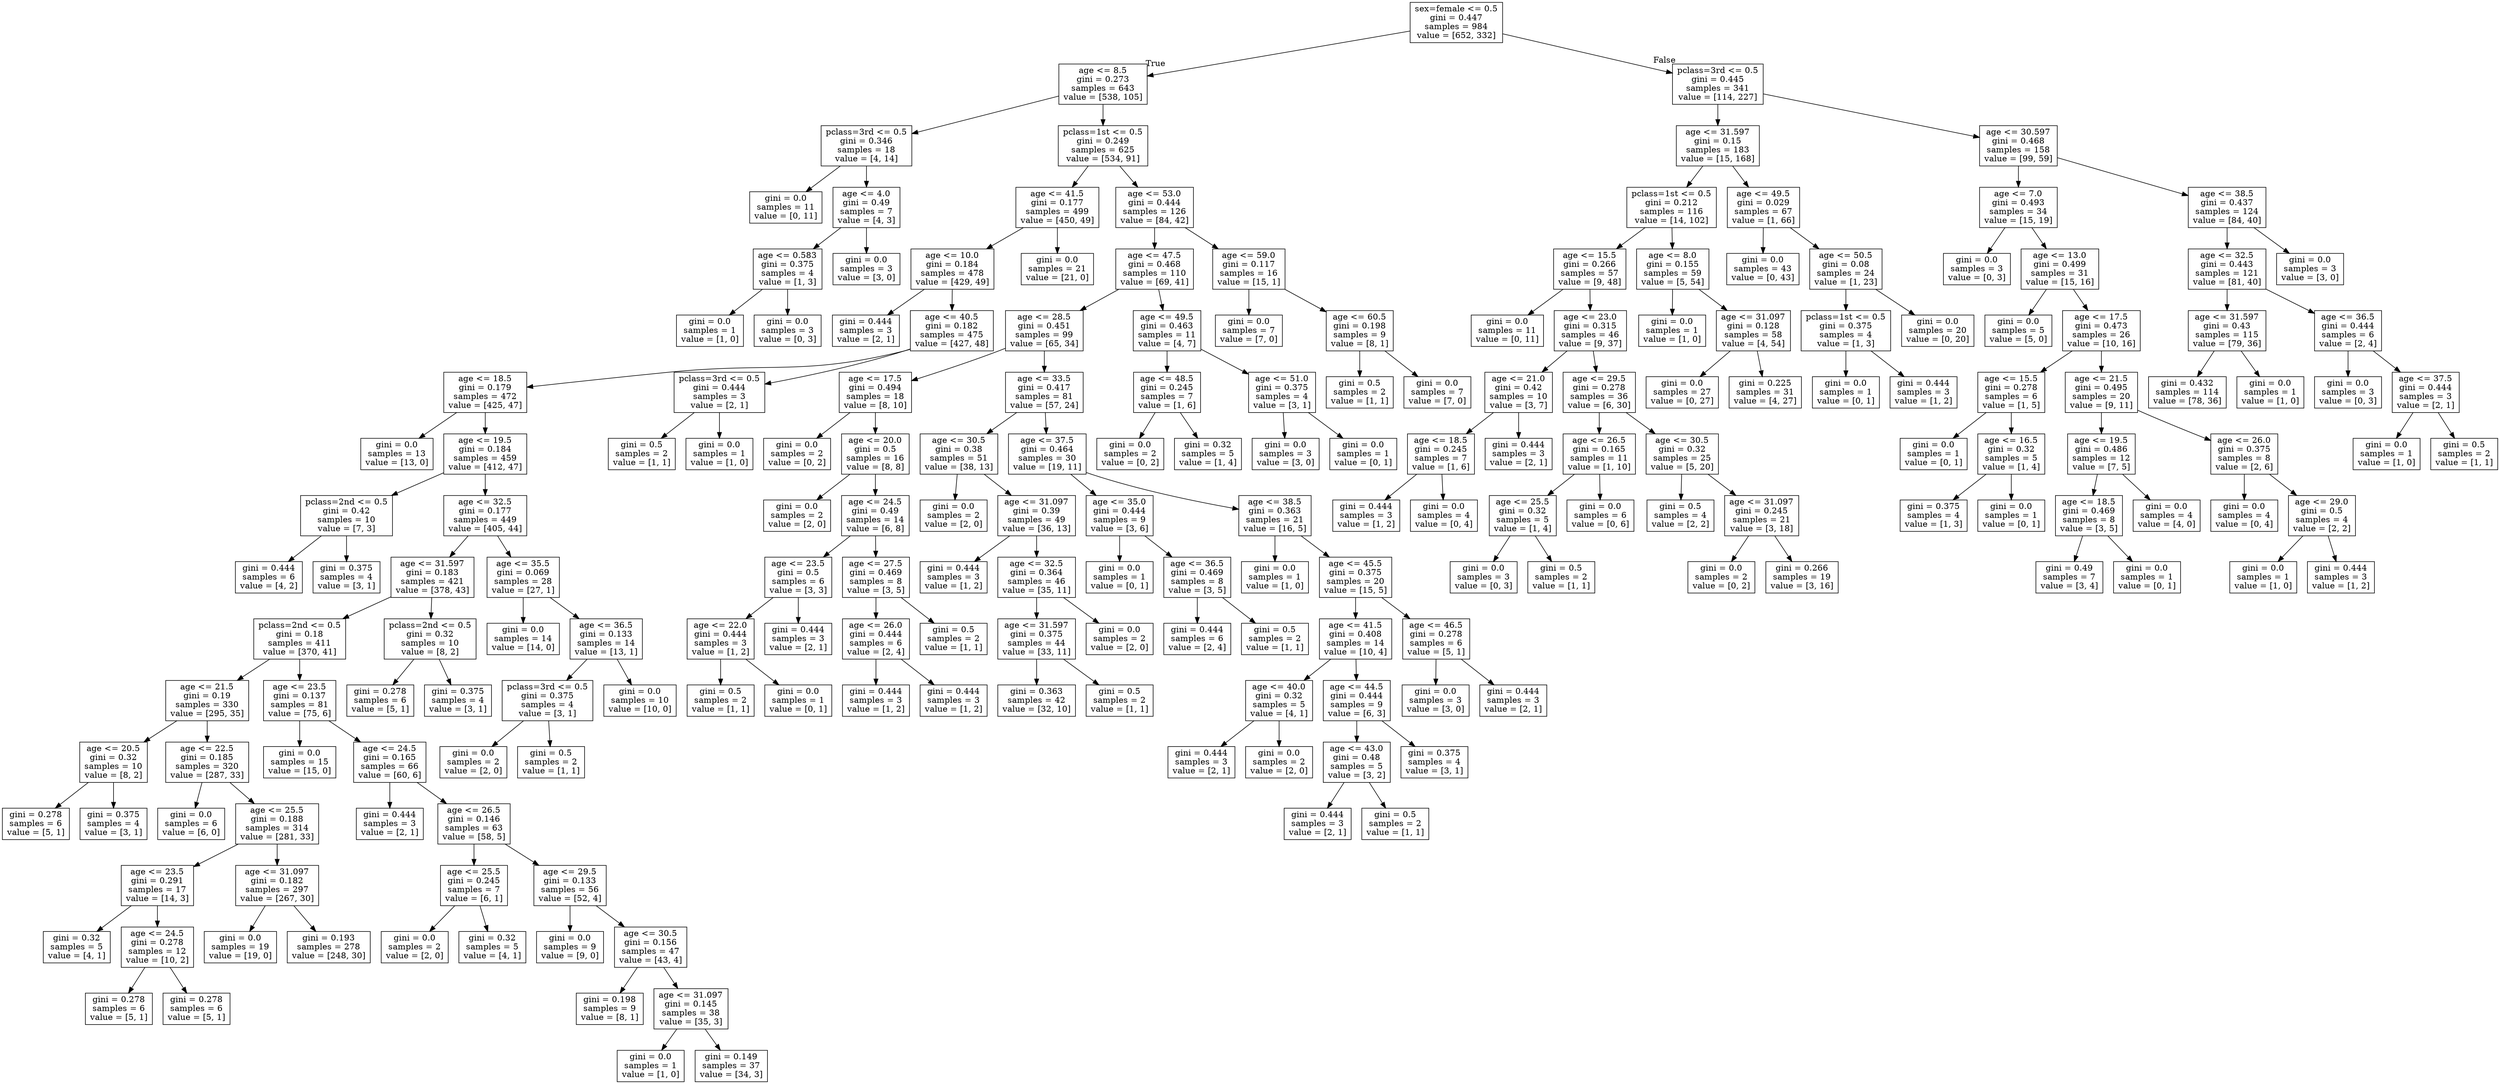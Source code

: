 digraph Tree {
node [shape=box] ;
0 [label="sex=female <= 0.5\ngini = 0.447\nsamples = 984\nvalue = [652, 332]"] ;
1 [label="age <= 8.5\ngini = 0.273\nsamples = 643\nvalue = [538, 105]"] ;
0 -> 1 [labeldistance=2.5, labelangle=45, headlabel="True"] ;
2 [label="pclass=3rd <= 0.5\ngini = 0.346\nsamples = 18\nvalue = [4, 14]"] ;
1 -> 2 ;
3 [label="gini = 0.0\nsamples = 11\nvalue = [0, 11]"] ;
2 -> 3 ;
4 [label="age <= 4.0\ngini = 0.49\nsamples = 7\nvalue = [4, 3]"] ;
2 -> 4 ;
5 [label="age <= 0.583\ngini = 0.375\nsamples = 4\nvalue = [1, 3]"] ;
4 -> 5 ;
6 [label="gini = 0.0\nsamples = 1\nvalue = [1, 0]"] ;
5 -> 6 ;
7 [label="gini = 0.0\nsamples = 3\nvalue = [0, 3]"] ;
5 -> 7 ;
8 [label="gini = 0.0\nsamples = 3\nvalue = [3, 0]"] ;
4 -> 8 ;
9 [label="pclass=1st <= 0.5\ngini = 0.249\nsamples = 625\nvalue = [534, 91]"] ;
1 -> 9 ;
10 [label="age <= 41.5\ngini = 0.177\nsamples = 499\nvalue = [450, 49]"] ;
9 -> 10 ;
11 [label="age <= 10.0\ngini = 0.184\nsamples = 478\nvalue = [429, 49]"] ;
10 -> 11 ;
12 [label="gini = 0.444\nsamples = 3\nvalue = [2, 1]"] ;
11 -> 12 ;
13 [label="age <= 40.5\ngini = 0.182\nsamples = 475\nvalue = [427, 48]"] ;
11 -> 13 ;
14 [label="age <= 18.5\ngini = 0.179\nsamples = 472\nvalue = [425, 47]"] ;
13 -> 14 ;
15 [label="gini = 0.0\nsamples = 13\nvalue = [13, 0]"] ;
14 -> 15 ;
16 [label="age <= 19.5\ngini = 0.184\nsamples = 459\nvalue = [412, 47]"] ;
14 -> 16 ;
17 [label="pclass=2nd <= 0.5\ngini = 0.42\nsamples = 10\nvalue = [7, 3]"] ;
16 -> 17 ;
18 [label="gini = 0.444\nsamples = 6\nvalue = [4, 2]"] ;
17 -> 18 ;
19 [label="gini = 0.375\nsamples = 4\nvalue = [3, 1]"] ;
17 -> 19 ;
20 [label="age <= 32.5\ngini = 0.177\nsamples = 449\nvalue = [405, 44]"] ;
16 -> 20 ;
21 [label="age <= 31.597\ngini = 0.183\nsamples = 421\nvalue = [378, 43]"] ;
20 -> 21 ;
22 [label="pclass=2nd <= 0.5\ngini = 0.18\nsamples = 411\nvalue = [370, 41]"] ;
21 -> 22 ;
23 [label="age <= 21.5\ngini = 0.19\nsamples = 330\nvalue = [295, 35]"] ;
22 -> 23 ;
24 [label="age <= 20.5\ngini = 0.32\nsamples = 10\nvalue = [8, 2]"] ;
23 -> 24 ;
25 [label="gini = 0.278\nsamples = 6\nvalue = [5, 1]"] ;
24 -> 25 ;
26 [label="gini = 0.375\nsamples = 4\nvalue = [3, 1]"] ;
24 -> 26 ;
27 [label="age <= 22.5\ngini = 0.185\nsamples = 320\nvalue = [287, 33]"] ;
23 -> 27 ;
28 [label="gini = 0.0\nsamples = 6\nvalue = [6, 0]"] ;
27 -> 28 ;
29 [label="age <= 25.5\ngini = 0.188\nsamples = 314\nvalue = [281, 33]"] ;
27 -> 29 ;
30 [label="age <= 23.5\ngini = 0.291\nsamples = 17\nvalue = [14, 3]"] ;
29 -> 30 ;
31 [label="gini = 0.32\nsamples = 5\nvalue = [4, 1]"] ;
30 -> 31 ;
32 [label="age <= 24.5\ngini = 0.278\nsamples = 12\nvalue = [10, 2]"] ;
30 -> 32 ;
33 [label="gini = 0.278\nsamples = 6\nvalue = [5, 1]"] ;
32 -> 33 ;
34 [label="gini = 0.278\nsamples = 6\nvalue = [5, 1]"] ;
32 -> 34 ;
35 [label="age <= 31.097\ngini = 0.182\nsamples = 297\nvalue = [267, 30]"] ;
29 -> 35 ;
36 [label="gini = 0.0\nsamples = 19\nvalue = [19, 0]"] ;
35 -> 36 ;
37 [label="gini = 0.193\nsamples = 278\nvalue = [248, 30]"] ;
35 -> 37 ;
38 [label="age <= 23.5\ngini = 0.137\nsamples = 81\nvalue = [75, 6]"] ;
22 -> 38 ;
39 [label="gini = 0.0\nsamples = 15\nvalue = [15, 0]"] ;
38 -> 39 ;
40 [label="age <= 24.5\ngini = 0.165\nsamples = 66\nvalue = [60, 6]"] ;
38 -> 40 ;
41 [label="gini = 0.444\nsamples = 3\nvalue = [2, 1]"] ;
40 -> 41 ;
42 [label="age <= 26.5\ngini = 0.146\nsamples = 63\nvalue = [58, 5]"] ;
40 -> 42 ;
43 [label="age <= 25.5\ngini = 0.245\nsamples = 7\nvalue = [6, 1]"] ;
42 -> 43 ;
44 [label="gini = 0.0\nsamples = 2\nvalue = [2, 0]"] ;
43 -> 44 ;
45 [label="gini = 0.32\nsamples = 5\nvalue = [4, 1]"] ;
43 -> 45 ;
46 [label="age <= 29.5\ngini = 0.133\nsamples = 56\nvalue = [52, 4]"] ;
42 -> 46 ;
47 [label="gini = 0.0\nsamples = 9\nvalue = [9, 0]"] ;
46 -> 47 ;
48 [label="age <= 30.5\ngini = 0.156\nsamples = 47\nvalue = [43, 4]"] ;
46 -> 48 ;
49 [label="gini = 0.198\nsamples = 9\nvalue = [8, 1]"] ;
48 -> 49 ;
50 [label="age <= 31.097\ngini = 0.145\nsamples = 38\nvalue = [35, 3]"] ;
48 -> 50 ;
51 [label="gini = 0.0\nsamples = 1\nvalue = [1, 0]"] ;
50 -> 51 ;
52 [label="gini = 0.149\nsamples = 37\nvalue = [34, 3]"] ;
50 -> 52 ;
53 [label="pclass=2nd <= 0.5\ngini = 0.32\nsamples = 10\nvalue = [8, 2]"] ;
21 -> 53 ;
54 [label="gini = 0.278\nsamples = 6\nvalue = [5, 1]"] ;
53 -> 54 ;
55 [label="gini = 0.375\nsamples = 4\nvalue = [3, 1]"] ;
53 -> 55 ;
56 [label="age <= 35.5\ngini = 0.069\nsamples = 28\nvalue = [27, 1]"] ;
20 -> 56 ;
57 [label="gini = 0.0\nsamples = 14\nvalue = [14, 0]"] ;
56 -> 57 ;
58 [label="age <= 36.5\ngini = 0.133\nsamples = 14\nvalue = [13, 1]"] ;
56 -> 58 ;
59 [label="pclass=3rd <= 0.5\ngini = 0.375\nsamples = 4\nvalue = [3, 1]"] ;
58 -> 59 ;
60 [label="gini = 0.0\nsamples = 2\nvalue = [2, 0]"] ;
59 -> 60 ;
61 [label="gini = 0.5\nsamples = 2\nvalue = [1, 1]"] ;
59 -> 61 ;
62 [label="gini = 0.0\nsamples = 10\nvalue = [10, 0]"] ;
58 -> 62 ;
63 [label="pclass=3rd <= 0.5\ngini = 0.444\nsamples = 3\nvalue = [2, 1]"] ;
13 -> 63 ;
64 [label="gini = 0.5\nsamples = 2\nvalue = [1, 1]"] ;
63 -> 64 ;
65 [label="gini = 0.0\nsamples = 1\nvalue = [1, 0]"] ;
63 -> 65 ;
66 [label="gini = 0.0\nsamples = 21\nvalue = [21, 0]"] ;
10 -> 66 ;
67 [label="age <= 53.0\ngini = 0.444\nsamples = 126\nvalue = [84, 42]"] ;
9 -> 67 ;
68 [label="age <= 47.5\ngini = 0.468\nsamples = 110\nvalue = [69, 41]"] ;
67 -> 68 ;
69 [label="age <= 28.5\ngini = 0.451\nsamples = 99\nvalue = [65, 34]"] ;
68 -> 69 ;
70 [label="age <= 17.5\ngini = 0.494\nsamples = 18\nvalue = [8, 10]"] ;
69 -> 70 ;
71 [label="gini = 0.0\nsamples = 2\nvalue = [0, 2]"] ;
70 -> 71 ;
72 [label="age <= 20.0\ngini = 0.5\nsamples = 16\nvalue = [8, 8]"] ;
70 -> 72 ;
73 [label="gini = 0.0\nsamples = 2\nvalue = [2, 0]"] ;
72 -> 73 ;
74 [label="age <= 24.5\ngini = 0.49\nsamples = 14\nvalue = [6, 8]"] ;
72 -> 74 ;
75 [label="age <= 23.5\ngini = 0.5\nsamples = 6\nvalue = [3, 3]"] ;
74 -> 75 ;
76 [label="age <= 22.0\ngini = 0.444\nsamples = 3\nvalue = [1, 2]"] ;
75 -> 76 ;
77 [label="gini = 0.5\nsamples = 2\nvalue = [1, 1]"] ;
76 -> 77 ;
78 [label="gini = 0.0\nsamples = 1\nvalue = [0, 1]"] ;
76 -> 78 ;
79 [label="gini = 0.444\nsamples = 3\nvalue = [2, 1]"] ;
75 -> 79 ;
80 [label="age <= 27.5\ngini = 0.469\nsamples = 8\nvalue = [3, 5]"] ;
74 -> 80 ;
81 [label="age <= 26.0\ngini = 0.444\nsamples = 6\nvalue = [2, 4]"] ;
80 -> 81 ;
82 [label="gini = 0.444\nsamples = 3\nvalue = [1, 2]"] ;
81 -> 82 ;
83 [label="gini = 0.444\nsamples = 3\nvalue = [1, 2]"] ;
81 -> 83 ;
84 [label="gini = 0.5\nsamples = 2\nvalue = [1, 1]"] ;
80 -> 84 ;
85 [label="age <= 33.5\ngini = 0.417\nsamples = 81\nvalue = [57, 24]"] ;
69 -> 85 ;
86 [label="age <= 30.5\ngini = 0.38\nsamples = 51\nvalue = [38, 13]"] ;
85 -> 86 ;
87 [label="gini = 0.0\nsamples = 2\nvalue = [2, 0]"] ;
86 -> 87 ;
88 [label="age <= 31.097\ngini = 0.39\nsamples = 49\nvalue = [36, 13]"] ;
86 -> 88 ;
89 [label="gini = 0.444\nsamples = 3\nvalue = [1, 2]"] ;
88 -> 89 ;
90 [label="age <= 32.5\ngini = 0.364\nsamples = 46\nvalue = [35, 11]"] ;
88 -> 90 ;
91 [label="age <= 31.597\ngini = 0.375\nsamples = 44\nvalue = [33, 11]"] ;
90 -> 91 ;
92 [label="gini = 0.363\nsamples = 42\nvalue = [32, 10]"] ;
91 -> 92 ;
93 [label="gini = 0.5\nsamples = 2\nvalue = [1, 1]"] ;
91 -> 93 ;
94 [label="gini = 0.0\nsamples = 2\nvalue = [2, 0]"] ;
90 -> 94 ;
95 [label="age <= 37.5\ngini = 0.464\nsamples = 30\nvalue = [19, 11]"] ;
85 -> 95 ;
96 [label="age <= 35.0\ngini = 0.444\nsamples = 9\nvalue = [3, 6]"] ;
95 -> 96 ;
97 [label="gini = 0.0\nsamples = 1\nvalue = [0, 1]"] ;
96 -> 97 ;
98 [label="age <= 36.5\ngini = 0.469\nsamples = 8\nvalue = [3, 5]"] ;
96 -> 98 ;
99 [label="gini = 0.444\nsamples = 6\nvalue = [2, 4]"] ;
98 -> 99 ;
100 [label="gini = 0.5\nsamples = 2\nvalue = [1, 1]"] ;
98 -> 100 ;
101 [label="age <= 38.5\ngini = 0.363\nsamples = 21\nvalue = [16, 5]"] ;
95 -> 101 ;
102 [label="gini = 0.0\nsamples = 1\nvalue = [1, 0]"] ;
101 -> 102 ;
103 [label="age <= 45.5\ngini = 0.375\nsamples = 20\nvalue = [15, 5]"] ;
101 -> 103 ;
104 [label="age <= 41.5\ngini = 0.408\nsamples = 14\nvalue = [10, 4]"] ;
103 -> 104 ;
105 [label="age <= 40.0\ngini = 0.32\nsamples = 5\nvalue = [4, 1]"] ;
104 -> 105 ;
106 [label="gini = 0.444\nsamples = 3\nvalue = [2, 1]"] ;
105 -> 106 ;
107 [label="gini = 0.0\nsamples = 2\nvalue = [2, 0]"] ;
105 -> 107 ;
108 [label="age <= 44.5\ngini = 0.444\nsamples = 9\nvalue = [6, 3]"] ;
104 -> 108 ;
109 [label="age <= 43.0\ngini = 0.48\nsamples = 5\nvalue = [3, 2]"] ;
108 -> 109 ;
110 [label="gini = 0.444\nsamples = 3\nvalue = [2, 1]"] ;
109 -> 110 ;
111 [label="gini = 0.5\nsamples = 2\nvalue = [1, 1]"] ;
109 -> 111 ;
112 [label="gini = 0.375\nsamples = 4\nvalue = [3, 1]"] ;
108 -> 112 ;
113 [label="age <= 46.5\ngini = 0.278\nsamples = 6\nvalue = [5, 1]"] ;
103 -> 113 ;
114 [label="gini = 0.0\nsamples = 3\nvalue = [3, 0]"] ;
113 -> 114 ;
115 [label="gini = 0.444\nsamples = 3\nvalue = [2, 1]"] ;
113 -> 115 ;
116 [label="age <= 49.5\ngini = 0.463\nsamples = 11\nvalue = [4, 7]"] ;
68 -> 116 ;
117 [label="age <= 48.5\ngini = 0.245\nsamples = 7\nvalue = [1, 6]"] ;
116 -> 117 ;
118 [label="gini = 0.0\nsamples = 2\nvalue = [0, 2]"] ;
117 -> 118 ;
119 [label="gini = 0.32\nsamples = 5\nvalue = [1, 4]"] ;
117 -> 119 ;
120 [label="age <= 51.0\ngini = 0.375\nsamples = 4\nvalue = [3, 1]"] ;
116 -> 120 ;
121 [label="gini = 0.0\nsamples = 3\nvalue = [3, 0]"] ;
120 -> 121 ;
122 [label="gini = 0.0\nsamples = 1\nvalue = [0, 1]"] ;
120 -> 122 ;
123 [label="age <= 59.0\ngini = 0.117\nsamples = 16\nvalue = [15, 1]"] ;
67 -> 123 ;
124 [label="gini = 0.0\nsamples = 7\nvalue = [7, 0]"] ;
123 -> 124 ;
125 [label="age <= 60.5\ngini = 0.198\nsamples = 9\nvalue = [8, 1]"] ;
123 -> 125 ;
126 [label="gini = 0.5\nsamples = 2\nvalue = [1, 1]"] ;
125 -> 126 ;
127 [label="gini = 0.0\nsamples = 7\nvalue = [7, 0]"] ;
125 -> 127 ;
128 [label="pclass=3rd <= 0.5\ngini = 0.445\nsamples = 341\nvalue = [114, 227]"] ;
0 -> 128 [labeldistance=2.5, labelangle=-45, headlabel="False"] ;
129 [label="age <= 31.597\ngini = 0.15\nsamples = 183\nvalue = [15, 168]"] ;
128 -> 129 ;
130 [label="pclass=1st <= 0.5\ngini = 0.212\nsamples = 116\nvalue = [14, 102]"] ;
129 -> 130 ;
131 [label="age <= 15.5\ngini = 0.266\nsamples = 57\nvalue = [9, 48]"] ;
130 -> 131 ;
132 [label="gini = 0.0\nsamples = 11\nvalue = [0, 11]"] ;
131 -> 132 ;
133 [label="age <= 23.0\ngini = 0.315\nsamples = 46\nvalue = [9, 37]"] ;
131 -> 133 ;
134 [label="age <= 21.0\ngini = 0.42\nsamples = 10\nvalue = [3, 7]"] ;
133 -> 134 ;
135 [label="age <= 18.5\ngini = 0.245\nsamples = 7\nvalue = [1, 6]"] ;
134 -> 135 ;
136 [label="gini = 0.444\nsamples = 3\nvalue = [1, 2]"] ;
135 -> 136 ;
137 [label="gini = 0.0\nsamples = 4\nvalue = [0, 4]"] ;
135 -> 137 ;
138 [label="gini = 0.444\nsamples = 3\nvalue = [2, 1]"] ;
134 -> 138 ;
139 [label="age <= 29.5\ngini = 0.278\nsamples = 36\nvalue = [6, 30]"] ;
133 -> 139 ;
140 [label="age <= 26.5\ngini = 0.165\nsamples = 11\nvalue = [1, 10]"] ;
139 -> 140 ;
141 [label="age <= 25.5\ngini = 0.32\nsamples = 5\nvalue = [1, 4]"] ;
140 -> 141 ;
142 [label="gini = 0.0\nsamples = 3\nvalue = [0, 3]"] ;
141 -> 142 ;
143 [label="gini = 0.5\nsamples = 2\nvalue = [1, 1]"] ;
141 -> 143 ;
144 [label="gini = 0.0\nsamples = 6\nvalue = [0, 6]"] ;
140 -> 144 ;
145 [label="age <= 30.5\ngini = 0.32\nsamples = 25\nvalue = [5, 20]"] ;
139 -> 145 ;
146 [label="gini = 0.5\nsamples = 4\nvalue = [2, 2]"] ;
145 -> 146 ;
147 [label="age <= 31.097\ngini = 0.245\nsamples = 21\nvalue = [3, 18]"] ;
145 -> 147 ;
148 [label="gini = 0.0\nsamples = 2\nvalue = [0, 2]"] ;
147 -> 148 ;
149 [label="gini = 0.266\nsamples = 19\nvalue = [3, 16]"] ;
147 -> 149 ;
150 [label="age <= 8.0\ngini = 0.155\nsamples = 59\nvalue = [5, 54]"] ;
130 -> 150 ;
151 [label="gini = 0.0\nsamples = 1\nvalue = [1, 0]"] ;
150 -> 151 ;
152 [label="age <= 31.097\ngini = 0.128\nsamples = 58\nvalue = [4, 54]"] ;
150 -> 152 ;
153 [label="gini = 0.0\nsamples = 27\nvalue = [0, 27]"] ;
152 -> 153 ;
154 [label="gini = 0.225\nsamples = 31\nvalue = [4, 27]"] ;
152 -> 154 ;
155 [label="age <= 49.5\ngini = 0.029\nsamples = 67\nvalue = [1, 66]"] ;
129 -> 155 ;
156 [label="gini = 0.0\nsamples = 43\nvalue = [0, 43]"] ;
155 -> 156 ;
157 [label="age <= 50.5\ngini = 0.08\nsamples = 24\nvalue = [1, 23]"] ;
155 -> 157 ;
158 [label="pclass=1st <= 0.5\ngini = 0.375\nsamples = 4\nvalue = [1, 3]"] ;
157 -> 158 ;
159 [label="gini = 0.0\nsamples = 1\nvalue = [0, 1]"] ;
158 -> 159 ;
160 [label="gini = 0.444\nsamples = 3\nvalue = [1, 2]"] ;
158 -> 160 ;
161 [label="gini = 0.0\nsamples = 20\nvalue = [0, 20]"] ;
157 -> 161 ;
162 [label="age <= 30.597\ngini = 0.468\nsamples = 158\nvalue = [99, 59]"] ;
128 -> 162 ;
163 [label="age <= 7.0\ngini = 0.493\nsamples = 34\nvalue = [15, 19]"] ;
162 -> 163 ;
164 [label="gini = 0.0\nsamples = 3\nvalue = [0, 3]"] ;
163 -> 164 ;
165 [label="age <= 13.0\ngini = 0.499\nsamples = 31\nvalue = [15, 16]"] ;
163 -> 165 ;
166 [label="gini = 0.0\nsamples = 5\nvalue = [5, 0]"] ;
165 -> 166 ;
167 [label="age <= 17.5\ngini = 0.473\nsamples = 26\nvalue = [10, 16]"] ;
165 -> 167 ;
168 [label="age <= 15.5\ngini = 0.278\nsamples = 6\nvalue = [1, 5]"] ;
167 -> 168 ;
169 [label="gini = 0.0\nsamples = 1\nvalue = [0, 1]"] ;
168 -> 169 ;
170 [label="age <= 16.5\ngini = 0.32\nsamples = 5\nvalue = [1, 4]"] ;
168 -> 170 ;
171 [label="gini = 0.375\nsamples = 4\nvalue = [1, 3]"] ;
170 -> 171 ;
172 [label="gini = 0.0\nsamples = 1\nvalue = [0, 1]"] ;
170 -> 172 ;
173 [label="age <= 21.5\ngini = 0.495\nsamples = 20\nvalue = [9, 11]"] ;
167 -> 173 ;
174 [label="age <= 19.5\ngini = 0.486\nsamples = 12\nvalue = [7, 5]"] ;
173 -> 174 ;
175 [label="age <= 18.5\ngini = 0.469\nsamples = 8\nvalue = [3, 5]"] ;
174 -> 175 ;
176 [label="gini = 0.49\nsamples = 7\nvalue = [3, 4]"] ;
175 -> 176 ;
177 [label="gini = 0.0\nsamples = 1\nvalue = [0, 1]"] ;
175 -> 177 ;
178 [label="gini = 0.0\nsamples = 4\nvalue = [4, 0]"] ;
174 -> 178 ;
179 [label="age <= 26.0\ngini = 0.375\nsamples = 8\nvalue = [2, 6]"] ;
173 -> 179 ;
180 [label="gini = 0.0\nsamples = 4\nvalue = [0, 4]"] ;
179 -> 180 ;
181 [label="age <= 29.0\ngini = 0.5\nsamples = 4\nvalue = [2, 2]"] ;
179 -> 181 ;
182 [label="gini = 0.0\nsamples = 1\nvalue = [1, 0]"] ;
181 -> 182 ;
183 [label="gini = 0.444\nsamples = 3\nvalue = [1, 2]"] ;
181 -> 183 ;
184 [label="age <= 38.5\ngini = 0.437\nsamples = 124\nvalue = [84, 40]"] ;
162 -> 184 ;
185 [label="age <= 32.5\ngini = 0.443\nsamples = 121\nvalue = [81, 40]"] ;
184 -> 185 ;
186 [label="age <= 31.597\ngini = 0.43\nsamples = 115\nvalue = [79, 36]"] ;
185 -> 186 ;
187 [label="gini = 0.432\nsamples = 114\nvalue = [78, 36]"] ;
186 -> 187 ;
188 [label="gini = 0.0\nsamples = 1\nvalue = [1, 0]"] ;
186 -> 188 ;
189 [label="age <= 36.5\ngini = 0.444\nsamples = 6\nvalue = [2, 4]"] ;
185 -> 189 ;
190 [label="gini = 0.0\nsamples = 3\nvalue = [0, 3]"] ;
189 -> 190 ;
191 [label="age <= 37.5\ngini = 0.444\nsamples = 3\nvalue = [2, 1]"] ;
189 -> 191 ;
192 [label="gini = 0.0\nsamples = 1\nvalue = [1, 0]"] ;
191 -> 192 ;
193 [label="gini = 0.5\nsamples = 2\nvalue = [1, 1]"] ;
191 -> 193 ;
194 [label="gini = 0.0\nsamples = 3\nvalue = [3, 0]"] ;
184 -> 194 ;
}